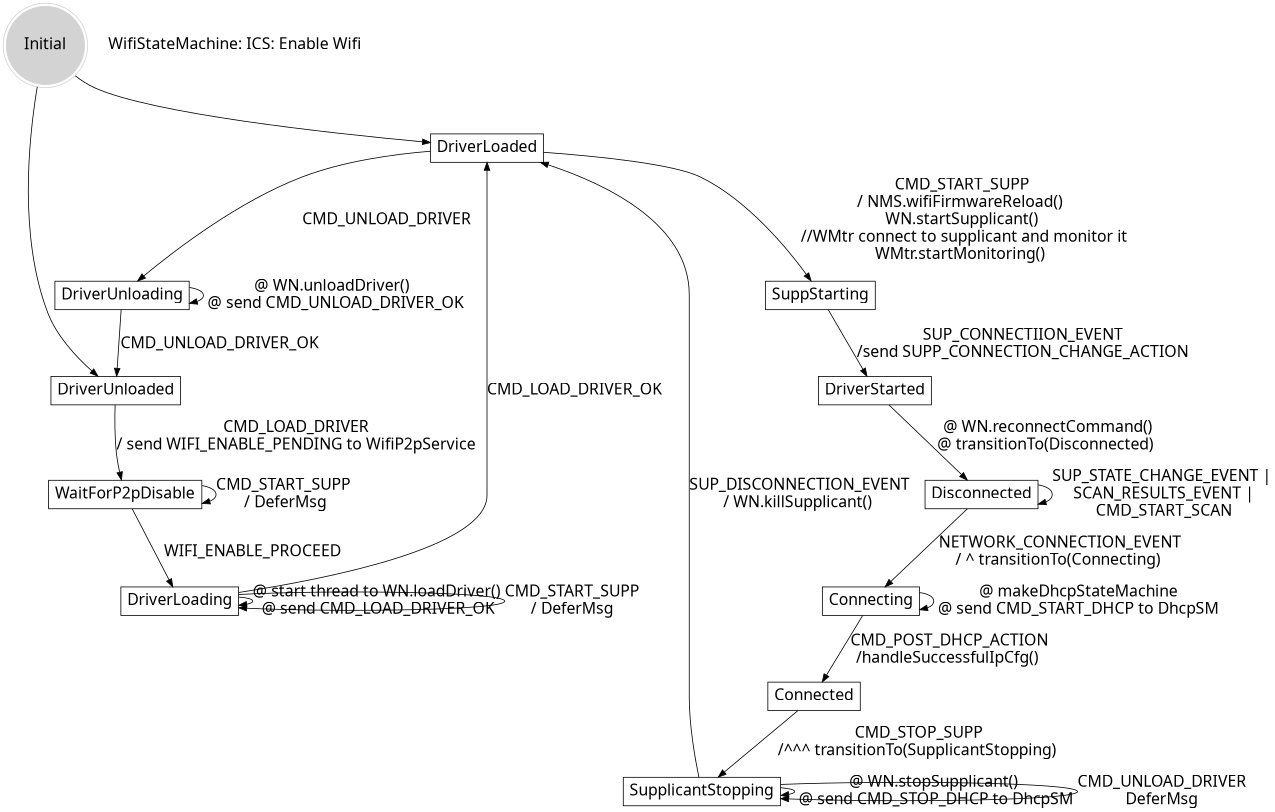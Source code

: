 
digraph automata_0 {
	size = "8.5, 11";
	fontname = "Microsoft YaHei";
	fontsize = 10;
	node [shape = record, fontname = "Microsoft YaHei", fontsize = 20];
	edge [fontname = "Microsoft YaHei", fontsize = 20];
	Initial [ style = filled, shape = doublecircle, color=lightgrey ];
	Initial -> DriverLoaded [ label = " " ];
	Initial-> DriverUnloaded  [ label = " " ];
	DriverUnloaded   -> WaitForP2pDisable [ label = "CMD_LOAD_DRIVER\n/ send WIFI_ENABLE_PENDING to WifiP2pService" ];
	WaitForP2pDisable -> WaitForP2pDisable [ label = "CMD_START_SUPP \n/ DeferMsg" ];
	WaitForP2pDisable -> DriverLoading [ label = "WIFI_ENABLE_PROCEED" ];
	DriverLoading -> DriverLoading [ label = "@ start thread to WN.loadDriver() \n @ send CMD_LOAD_DRIVER_OK " ];
	DriverLoading -> DriverLoading [ label = "CMD_START_SUPP \n/ DeferMsg " ];
	DriverLoading  -> DriverLoaded [ label = "CMD_LOAD_DRIVER_OK " ];
	DriverLoaded  -> SuppStarting [ label = "CMD_START_SUPP\n/ NMS.wifiFirmwareReload() \n WN.startSupplicant() \n //WMtr connect to supplicant and monitor it\nWMtr.startMonitoring() " ];
	SuppStarting  -> DriverStarted [ label = "SUP_CONNECTIION_EVENT \n/send SUPP_CONNECTION_CHANGE_ACTION " ];
	DriverStarted -> Disconnected[ label = "@ WN.reconnectCommand()\n@ transitionTo(Disconnected) " ];
	Disconnected -> Disconnected[ label = "SUP_STATE_CHANGE_EVENT |\n SCAN_RESULTS_EVENT |\n CMD_START_SCAN" ];
	Disconnected -> Connecting[ label = "NETWORK_CONNECTION_EVENT\n/ ^ transitionTo(Connecting) " ];
	Connecting -> Connecting[ label = "@ makeDhcpStateMachine\n @ send CMD_START_DHCP to DhcpSM " ];
	Connecting -> Connected[ label = "CMD_POST_DHCP_ACTION\n/handleSuccessfulIpCfg() " ];
	Connected -> SupplicantStopping[ label = "CMD_STOP_SUPP\n/^^^ transitionTo(SupplicantStopping) " ];
	SupplicantStopping-> SupplicantStopping[ label = "@ WN.stopSupplicant() \n @ send CMD_STOP_DHCP to DhcpSM " ];
	SupplicantStopping-> SupplicantStopping[ label = "CMD_UNLOAD_DRIVER\n DeferMsg " ];
	SupplicantStopping-> DriverLoaded[ label = "SUP_DISCONNECTION_EVENT\n/ WN.killSupplicant() " ];
	DriverLoaded -> DriverUnloading[ label = "CMD_UNLOAD_DRIVER " ];
	DriverUnloading -> DriverUnloading[ label = "@ WN.unloadDriver() \n @ send CMD_UNLOAD_DRIVER_OK" ];
	DriverUnloading -> DriverUnloaded[ label = "CMD_UNLOAD_DRIVER_OK "];
	"WifiStateMachine: ICS: Enable Wifi" [ shape = plaintext ];
}


